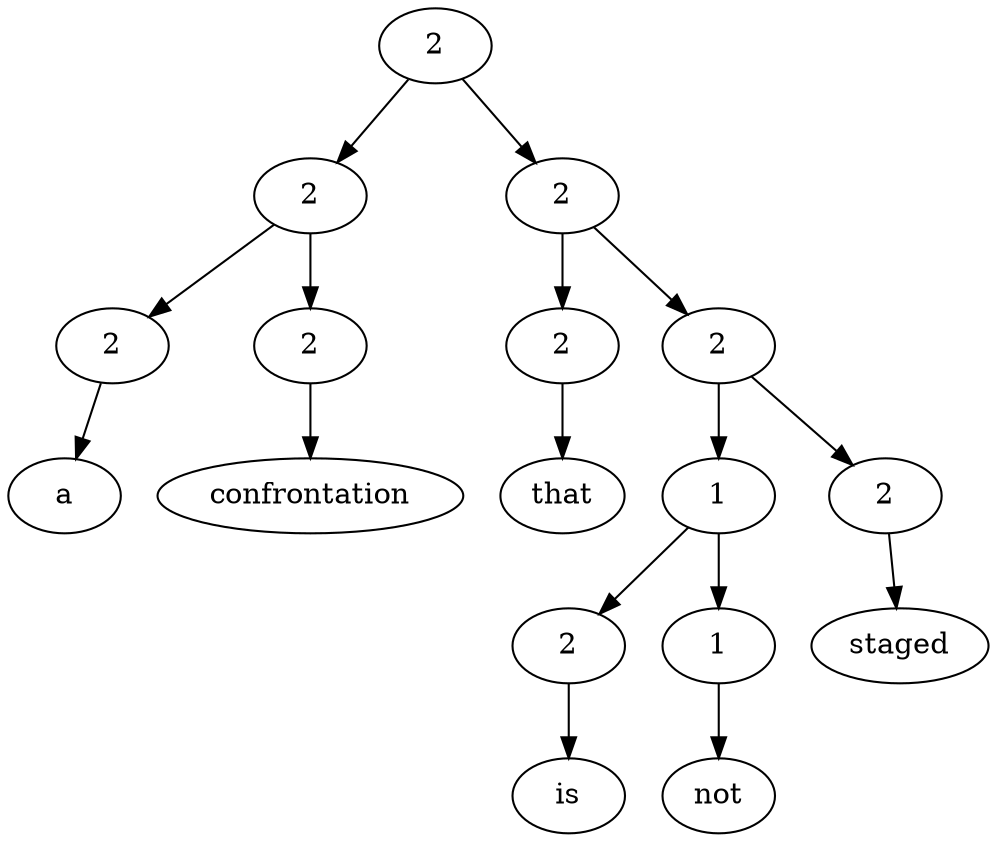 digraph G{Node0 [label="2"]
Node0 -> Node1
Node0 -> Node6
Node1 [label="2"]
Node1 -> Node2
Node1 -> Node4
Node6 [label="2"]
Node6 -> Node7
Node6 -> Node9
Node2 [label="2"]
Node2 -> Node3
Node4 [label="2"]
Node4 -> Node5
Node7 [label="2"]
Node7 -> Node8
Node9 [label="2"]
Node9 -> Node10
Node9 -> Node15
Node3 [label="a"]
Node5 [label="confrontation"]
Node8 [label="that"]
Node10 [label="1"]
Node10 -> Node11
Node10 -> Node13
Node15 [label="2"]
Node15 -> Node16
Node11 [label="2"]
Node11 -> Node12
Node13 [label="1"]
Node13 -> Node14
Node16 [label="staged"]
Node12 [label="is"]
Node14 [label="not"]
}